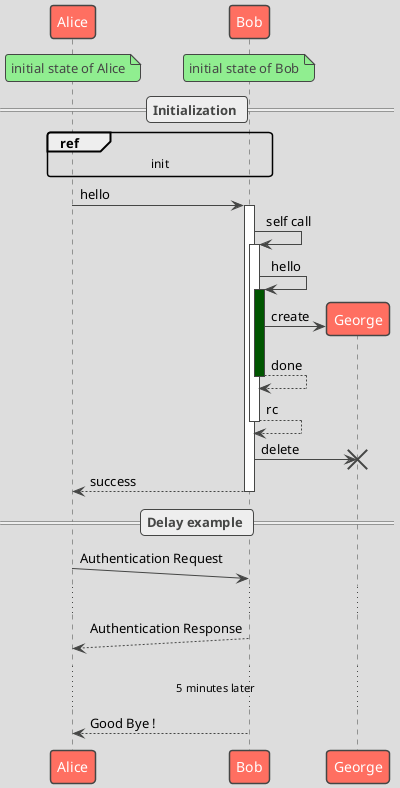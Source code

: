 ' Do not edit
' Theme Gallery
' autogenerated by script
'
@startuml
!theme toy
note over Alice : initial state of Alice
/ note over Bob : initial state of Bob
== Initialization ==
ref over Alice, Bob : init
Alice -> Bob ++ : hello
Bob -> Bob ++ : self call
Bob -> Bob ++  #005500 : hello
Bob -> George ** : create
return done
return rc
Bob -> George !! : delete
return success

== Delay example ==
Alice ->(10) Bob: Authentication Request
...
Bob -->(10) Alice: Authentication Response
...5 minutes later...
Bob --> Alice: Good Bye !
@enduml

